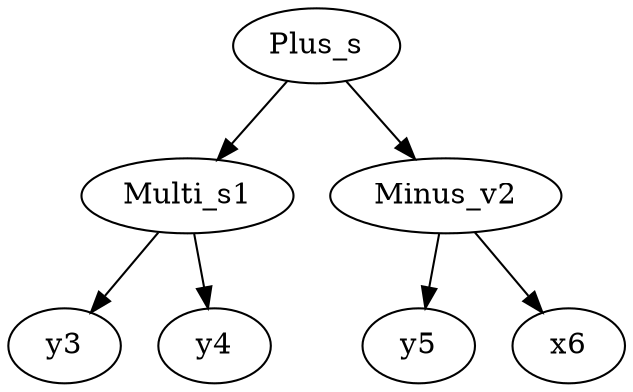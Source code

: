 digraph tree {
    "Plus_s";
    "Multi_s1";
    "y3";
    "y4";
    "Minus_v2";
    "y5";
    "x6";
    "Plus_s" -> "Multi_s1";
    "Plus_s" -> "Minus_v2";
    "Multi_s1" -> "y3";
    "Multi_s1" -> "y4";
    "Minus_v2" -> "y5";
    "Minus_v2" -> "x6";
}
